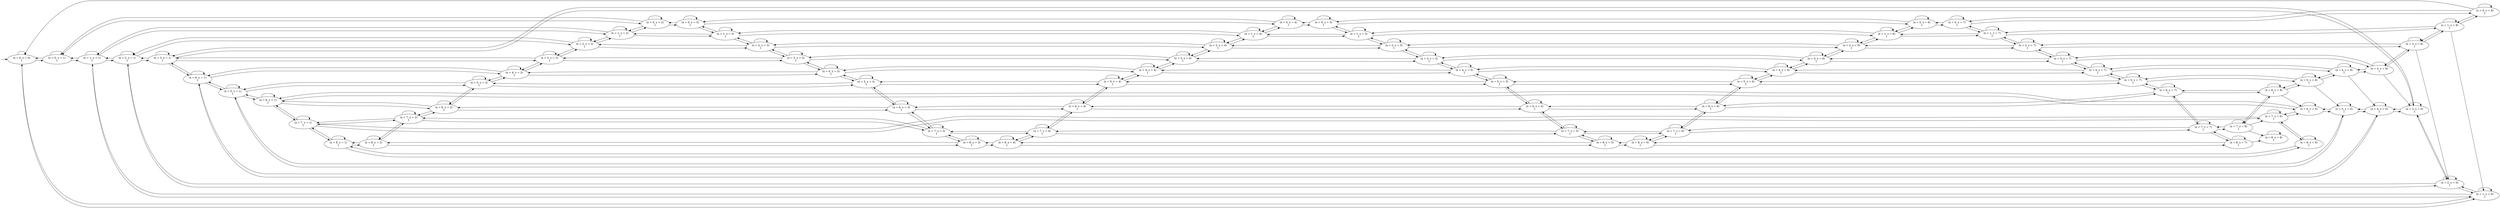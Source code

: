 digraph G {
  rankdir=LR
  I [label="", style=invis, width=0]
  I -> 0
  0 [label="(x = 0, y = 0)\n1"]
  0 -> 1 [label=""]
  0 -> 2 [label=""]
  0 -> 0 [label=""]
  1 [label="(x = 0, y = 1)\n1"]
  1 -> 3 [label=""]
  1 -> 4 [label=""]
  1 -> 0 [label=""]
  1 -> 1 [label=""]
  2 [label="(x = 1, y = 0)\n1"]
  2 -> 4 [label=""]
  2 -> 5 [label=""]
  2 -> 0 [label=""]
  2 -> 2 [label=""]
  3 [label="(x = 0, y = 2)\n1"]
  3 -> 6 [label=""]
  3 -> 7 [label=""]
  3 -> 1 [label=""]
  3 -> 3 [label=""]
  4 [label="(x = 1, y = 1)\n1"]
  4 -> 7 [label=""]
  4 -> 8 [label=""]
  4 -> 2 [label=""]
  4 -> 1 [label=""]
  4 -> 4 [label=""]
  5 [label="(x = 2, y = 0)\n1"]
  5 -> 8 [label=""]
  5 -> 9 [label=""]
  5 -> 2 [label=""]
  5 -> 5 [label=""]
  6 [label="(x = 0, y = 3)\n1"]
  6 -> 10 [label=""]
  6 -> 11 [label=""]
  6 -> 3 [label=""]
  6 -> 6 [label=""]
  7 [label="(x = 1, y = 2)\n1"]
  7 -> 11 [label=""]
  7 -> 12 [label=""]
  7 -> 4 [label=""]
  7 -> 3 [label=""]
  7 -> 7 [label=""]
  8 [label="(x = 2, y = 1)\n1"]
  8 -> 12 [label=""]
  8 -> 13 [label=""]
  8 -> 5 [label=""]
  8 -> 4 [label=""]
  8 -> 8 [label=""]
  9 [label="(x = 3, y = 0)\n1"]
  9 -> 13 [label=""]
  9 -> 14 [label=""]
  9 -> 5 [label=""]
  9 -> 9 [label=""]
  10 [label="(x = 0, y = 4)\n1"]
  10 -> 15 [label=""]
  10 -> 16 [label=""]
  10 -> 6 [label=""]
  10 -> 10 [label=""]
  11 [label="(x = 1, y = 3)\n1"]
  11 -> 16 [label=""]
  11 -> 17 [label=""]
  11 -> 7 [label=""]
  11 -> 6 [label=""]
  11 -> 11 [label=""]
  12 [label="(x = 2, y = 2)\n1"]
  12 -> 17 [label=""]
  12 -> 18 [label=""]
  12 -> 8 [label=""]
  12 -> 7 [label=""]
  12 -> 12 [label=""]
  13 [label="(x = 3, y = 1)\n1"]
  13 -> 18 [label=""]
  13 -> 19 [label=""]
  13 -> 9 [label=""]
  13 -> 8 [label=""]
  13 -> 13 [label=""]
  14 [label="(x = 4, y = 0)\n1"]
  14 -> 19 [label=""]
  14 -> 20 [label=""]
  14 -> 9 [label=""]
  14 -> 14 [label=""]
  15 [label="(x = 0, y = 5)\n1"]
  15 -> 21 [label=""]
  15 -> 22 [label=""]
  15 -> 10 [label=""]
  15 -> 15 [label=""]
  16 [label="(x = 1, y = 4)\n1"]
  16 -> 22 [label=""]
  16 -> 23 [label=""]
  16 -> 11 [label=""]
  16 -> 10 [label=""]
  16 -> 16 [label=""]
  17 [label="(x = 2, y = 3)\n1"]
  17 -> 23 [label=""]
  17 -> 24 [label=""]
  17 -> 12 [label=""]
  17 -> 11 [label=""]
  17 -> 17 [label=""]
  18 [label="(x = 3, y = 2)\n1"]
  18 -> 24 [label=""]
  18 -> 25 [label=""]
  18 -> 13 [label=""]
  18 -> 12 [label=""]
  18 -> 18 [label=""]
  19 [label="(x = 4, y = 1)\n1"]
  19 -> 25 [label=""]
  19 -> 26 [label=""]
  19 -> 14 [label=""]
  19 -> 13 [label=""]
  19 -> 19 [label=""]
  20 [label="(x = 5, y = 0)\n1"]
  20 -> 26 [label=""]
  20 -> 27 [label=""]
  20 -> 14 [label=""]
  20 -> 20 [label=""]
  21 [label="(x = 0, y = 6)\n1"]
  21 -> 28 [label=""]
  21 -> 29 [label=""]
  21 -> 15 [label=""]
  21 -> 21 [label=""]
  22 [label="(x = 1, y = 5)\n1"]
  22 -> 29 [label=""]
  22 -> 30 [label=""]
  22 -> 16 [label=""]
  22 -> 15 [label=""]
  22 -> 22 [label=""]
  23 [label="(x = 2, y = 4)\n1"]
  23 -> 30 [label=""]
  23 -> 31 [label=""]
  23 -> 17 [label=""]
  23 -> 16 [label=""]
  23 -> 23 [label=""]
  24 [label="(x = 3, y = 3)\n1"]
  24 -> 31 [label=""]
  24 -> 32 [label=""]
  24 -> 18 [label=""]
  24 -> 17 [label=""]
  24 -> 24 [label=""]
  25 [label="(x = 4, y = 2)\n1"]
  25 -> 32 [label=""]
  25 -> 33 [label=""]
  25 -> 19 [label=""]
  25 -> 18 [label=""]
  25 -> 25 [label=""]
  26 [label="(x = 5, y = 1)\n1"]
  26 -> 33 [label=""]
  26 -> 34 [label=""]
  26 -> 20 [label=""]
  26 -> 19 [label=""]
  26 -> 26 [label=""]
  27 [label="(x = 6, y = 0)\n1"]
  27 -> 34 [label=""]
  27 -> 35 [label=""]
  27 -> 20 [label=""]
  27 -> 27 [label=""]
  28 [label="(x = 0, y = 7)\n1"]
  28 -> 36 [label=""]
  28 -> 37 [label=""]
  28 -> 21 [label=""]
  28 -> 28 [label=""]
  29 [label="(x = 1, y = 6)\n1"]
  29 -> 37 [label=""]
  29 -> 38 [label=""]
  29 -> 22 [label=""]
  29 -> 21 [label=""]
  29 -> 29 [label=""]
  30 [label="(x = 2, y = 5)\n1"]
  30 -> 38 [label=""]
  30 -> 39 [label=""]
  30 -> 23 [label=""]
  30 -> 22 [label=""]
  30 -> 30 [label=""]
  31 [label="(x = 3, y = 4)\n1"]
  31 -> 39 [label=""]
  31 -> 40 [label=""]
  31 -> 24 [label=""]
  31 -> 23 [label=""]
  31 -> 31 [label=""]
  32 [label="(x = 4, y = 3)\n1"]
  32 -> 40 [label=""]
  32 -> 41 [label=""]
  32 -> 25 [label=""]
  32 -> 24 [label=""]
  32 -> 32 [label=""]
  33 [label="(x = 5, y = 2)\n1"]
  33 -> 41 [label=""]
  33 -> 42 [label=""]
  33 -> 26 [label=""]
  33 -> 25 [label=""]
  33 -> 33 [label=""]
  34 [label="(x = 6, y = 1)\n1"]
  34 -> 42 [label=""]
  34 -> 43 [label=""]
  34 -> 27 [label=""]
  34 -> 26 [label=""]
  34 -> 34 [label=""]
  35 [label="(x = 7, y = 0)\n1"]
  35 -> 43 [label=""]
  35 -> 44 [label=""]
  35 -> 27 [label=""]
  35 -> 35 [label=""]
  36 [label="(x = 0, y = 8)\n1"]
  36 -> 0 [label=""]
  36 -> 45 [label=""]
  36 -> 28 [label=""]
  36 -> 36 [label=""]
  37 [label="(x = 1, y = 7)\n1"]
  37 -> 45 [label=""]
  37 -> 46 [label=""]
  37 -> 29 [label=""]
  37 -> 28 [label=""]
  37 -> 37 [label=""]
  38 [label="(x = 2, y = 6)\n1"]
  38 -> 46 [label=""]
  38 -> 47 [label=""]
  38 -> 30 [label=""]
  38 -> 29 [label=""]
  38 -> 38 [label=""]
  39 [label="(x = 3, y = 5)\n1"]
  39 -> 47 [label=""]
  39 -> 48 [label=""]
  39 -> 31 [label=""]
  39 -> 30 [label=""]
  39 -> 39 [label=""]
  40 [label="(x = 4, y = 4)\n1"]
  40 -> 48 [label=""]
  40 -> 49 [label=""]
  40 -> 32 [label=""]
  40 -> 31 [label=""]
  40 -> 40 [label=""]
  41 [label="(x = 5, y = 3)\n1"]
  41 -> 49 [label=""]
  41 -> 50 [label=""]
  41 -> 33 [label=""]
  41 -> 32 [label=""]
  41 -> 41 [label=""]
  42 [label="(x = 6, y = 2)\n1"]
  42 -> 50 [label=""]
  42 -> 51 [label=""]
  42 -> 34 [label=""]
  42 -> 33 [label=""]
  42 -> 42 [label=""]
  43 [label="(x = 7, y = 1)\n1"]
  43 -> 51 [label=""]
  43 -> 52 [label=""]
  43 -> 35 [label=""]
  43 -> 34 [label=""]
  43 -> 43 [label=""]
  44 [label="(x = 8, y = 0)\n1"]
  44 -> 52 [label=""]
  44 -> 35 [label=""]
  44 -> 44 [label=""]
  45 [label="(x = 1, y = 8)\n1"]
  45 -> 2 [label=""]
  45 -> 53 [label=""]
  45 -> 37 [label=""]
  45 -> 36 [label=""]
  45 -> 45 [label=""]
  46 [label="(x = 2, y = 7)\n1"]
  46 -> 53 [label=""]
  46 -> 54 [label=""]
  46 -> 38 [label=""]
  46 -> 37 [label=""]
  46 -> 46 [label=""]
  47 [label="(x = 3, y = 6)\n1"]
  47 -> 54 [label=""]
  47 -> 55 [label=""]
  47 -> 39 [label=""]
  47 -> 38 [label=""]
  47 -> 47 [label=""]
  48 [label="(x = 4, y = 5)\n1"]
  48 -> 55 [label=""]
  48 -> 56 [label=""]
  48 -> 40 [label=""]
  48 -> 39 [label=""]
  48 -> 48 [label=""]
  49 [label="(x = 5, y = 4)\n1"]
  49 -> 56 [label=""]
  49 -> 57 [label=""]
  49 -> 41 [label=""]
  49 -> 40 [label=""]
  49 -> 49 [label=""]
  50 [label="(x = 6, y = 3)\n1"]
  50 -> 57 [label=""]
  50 -> 58 [label=""]
  50 -> 42 [label=""]
  50 -> 41 [label=""]
  50 -> 50 [label=""]
  51 [label="(x = 7, y = 2)\n1"]
  51 -> 58 [label=""]
  51 -> 59 [label=""]
  51 -> 43 [label=""]
  51 -> 42 [label=""]
  51 -> 51 [label=""]
  52 [label="(x = 8, y = 1)\n1"]
  52 -> 59 [label=""]
  52 -> 44 [label=""]
  52 -> 43 [label=""]
  52 -> 52 [label=""]
  53 [label="(x = 2, y = 8)\n1"]
  53 -> 5 [label=""]
  53 -> 60 [label=""]
  53 -> 46 [label=""]
  53 -> 45 [label=""]
  53 -> 53 [label=""]
  54 [label="(x = 3, y = 7)\n1"]
  54 -> 60 [label=""]
  54 -> 61 [label=""]
  54 -> 47 [label=""]
  54 -> 46 [label=""]
  54 -> 54 [label=""]
  55 [label="(x = 4, y = 6)\n1"]
  55 -> 61 [label=""]
  55 -> 62 [label=""]
  55 -> 48 [label=""]
  55 -> 47 [label=""]
  55 -> 55 [label=""]
  56 [label="(x = 5, y = 5)\n1"]
  56 -> 62 [label=""]
  56 -> 63 [label=""]
  56 -> 49 [label=""]
  56 -> 48 [label=""]
  56 -> 56 [label=""]
  57 [label="(x = 6, y = 4)\n1"]
  57 -> 63 [label=""]
  57 -> 64 [label=""]
  57 -> 50 [label=""]
  57 -> 49 [label=""]
  57 -> 57 [label=""]
  58 [label="(x = 7, y = 3)\n1"]
  58 -> 64 [label=""]
  58 -> 65 [label=""]
  58 -> 51 [label=""]
  58 -> 50 [label=""]
  58 -> 58 [label=""]
  59 [label="(x = 8, y = 2)\n1"]
  59 -> 65 [label=""]
  59 -> 52 [label=""]
  59 -> 51 [label=""]
  59 -> 59 [label=""]
  60 [label="(x = 3, y = 8)\n1"]
  60 -> 9 [label=""]
  60 -> 66 [label=""]
  60 -> 54 [label=""]
  60 -> 53 [label=""]
  60 -> 60 [label=""]
  61 [label="(x = 4, y = 7)\n1"]
  61 -> 66 [label=""]
  61 -> 67 [label=""]
  61 -> 55 [label=""]
  61 -> 54 [label=""]
  61 -> 61 [label=""]
  62 [label="(x = 5, y = 6)\n1"]
  62 -> 67 [label=""]
  62 -> 68 [label=""]
  62 -> 56 [label=""]
  62 -> 55 [label=""]
  62 -> 62 [label=""]
  63 [label="(x = 6, y = 5)\n1"]
  63 -> 68 [label=""]
  63 -> 69 [label=""]
  63 -> 57 [label=""]
  63 -> 56 [label=""]
  63 -> 63 [label=""]
  64 [label="(x = 7, y = 4)\n1"]
  64 -> 69 [label=""]
  64 -> 70 [label=""]
  64 -> 58 [label=""]
  64 -> 57 [label=""]
  64 -> 64 [label=""]
  65 [label="(x = 8, y = 3)\n1"]
  65 -> 70 [label=""]
  65 -> 59 [label=""]
  65 -> 58 [label=""]
  65 -> 65 [label=""]
  66 [label="(x = 4, y = 8)\n1"]
  66 -> 14 [label=""]
  66 -> 71 [label=""]
  66 -> 61 [label=""]
  66 -> 60 [label=""]
  66 -> 66 [label=""]
  67 [label="(x = 5, y = 7)\n1"]
  67 -> 71 [label=""]
  67 -> 72 [label=""]
  67 -> 62 [label=""]
  67 -> 61 [label=""]
  67 -> 67 [label=""]
  68 [label="(x = 6, y = 6)\n1"]
  68 -> 72 [label=""]
  68 -> 73 [label=""]
  68 -> 63 [label=""]
  68 -> 62 [label=""]
  68 -> 68 [label=""]
  69 [label="(x = 7, y = 5)\n1"]
  69 -> 73 [label=""]
  69 -> 74 [label=""]
  69 -> 64 [label=""]
  69 -> 63 [label=""]
  69 -> 69 [label=""]
  70 [label="(x = 8, y = 4)\n1"]
  70 -> 74 [label=""]
  70 -> 65 [label=""]
  70 -> 64 [label=""]
  70 -> 70 [label=""]
  71 [label="(x = 5, y = 8)\n1"]
  71 -> 20 [label=""]
  71 -> 75 [label=""]
  71 -> 67 [label=""]
  71 -> 66 [label=""]
  71 -> 71 [label=""]
  72 [label="(x = 6, y = 7)\n1"]
  72 -> 75 [label=""]
  72 -> 76 [label=""]
  72 -> 68 [label=""]
  72 -> 67 [label=""]
  72 -> 72 [label=""]
  73 [label="(x = 7, y = 6)\n1"]
  73 -> 76 [label=""]
  73 -> 77 [label=""]
  73 -> 69 [label=""]
  73 -> 68 [label=""]
  73 -> 73 [label=""]
  74 [label="(x = 8, y = 5)\n1"]
  74 -> 77 [label=""]
  74 -> 70 [label=""]
  74 -> 69 [label=""]
  74 -> 74 [label=""]
  75 [label="(x = 6, y = 8)\n1"]
  75 -> 27 [label=""]
  75 -> 78 [label=""]
  75 -> 72 [label=""]
  75 -> 71 [label=""]
  75 -> 75 [label=""]
  76 [label="(x = 7, y = 7)\n1"]
  76 -> 78 [label=""]
  76 -> 79 [label=""]
  76 -> 73 [label=""]
  76 -> 72 [label=""]
  76 -> 76 [label=""]
  77 [label="(x = 8, y = 6)\n1"]
  77 -> 79 [label=""]
  77 -> 74 [label=""]
  77 -> 73 [label=""]
  77 -> 77 [label=""]
  78 [label="(x = 7, y = 8)\n1"]
  78 -> 35 [label=""]
  78 -> 80 [label=""]
  78 -> 76 [label=""]
  78 -> 75 [label=""]
  78 -> 78 [label=""]
  79 [label="(x = 8, y = 7)\n1"]
  79 -> 80 [label=""]
  79 -> 77 [label=""]
  79 -> 76 [label=""]
  79 -> 79 [label=""]
  80 [label="(x = 8, y = 8)\n1"]
  80 -> 80 [label=""]
}
